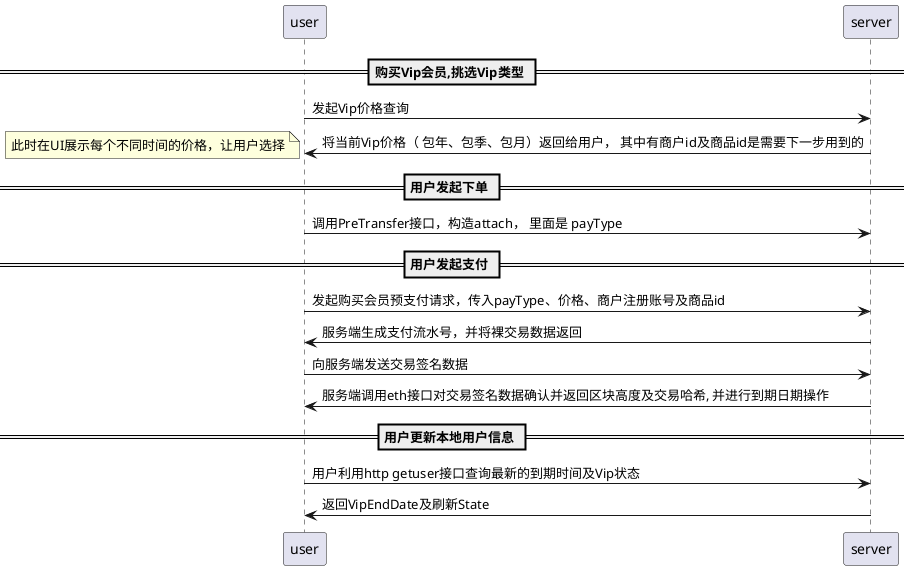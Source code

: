 @startuml

==  购买Vip会员,挑选Vip类型 ==
user -> server : 发起Vip价格查询
server -> user : 将当前Vip价格（ 包年、包季、包月）返回给用户， 其中有商户id及商品id是需要下一步用到的 

note left
此时在UI展示每个不同时间的价格，让用户选择
end note

== 用户发起下单 ==
user -> server : 调用PreTransfer接口，构造attach， 里面是 payType

== 用户发起支付 ==
user -> server : 发起购买会员预支付请求，传入payType、价格、商户注册账号及商品id
server ->user : 服务端生成支付流水号，并将裸交易数据返回
user -> server : 向服务端发送交易签名数据
server ->user : 服务端调用eth接口对交易签名数据确认并返回区块高度及交易哈希, 并进行到期日期操作 

== 用户更新本地用户信息 ==
user -> server : 用户利用http getuser接口查询最新的到期时间及Vip状态
server ->user : 返回VipEndDate及刷新State 
@enduml
